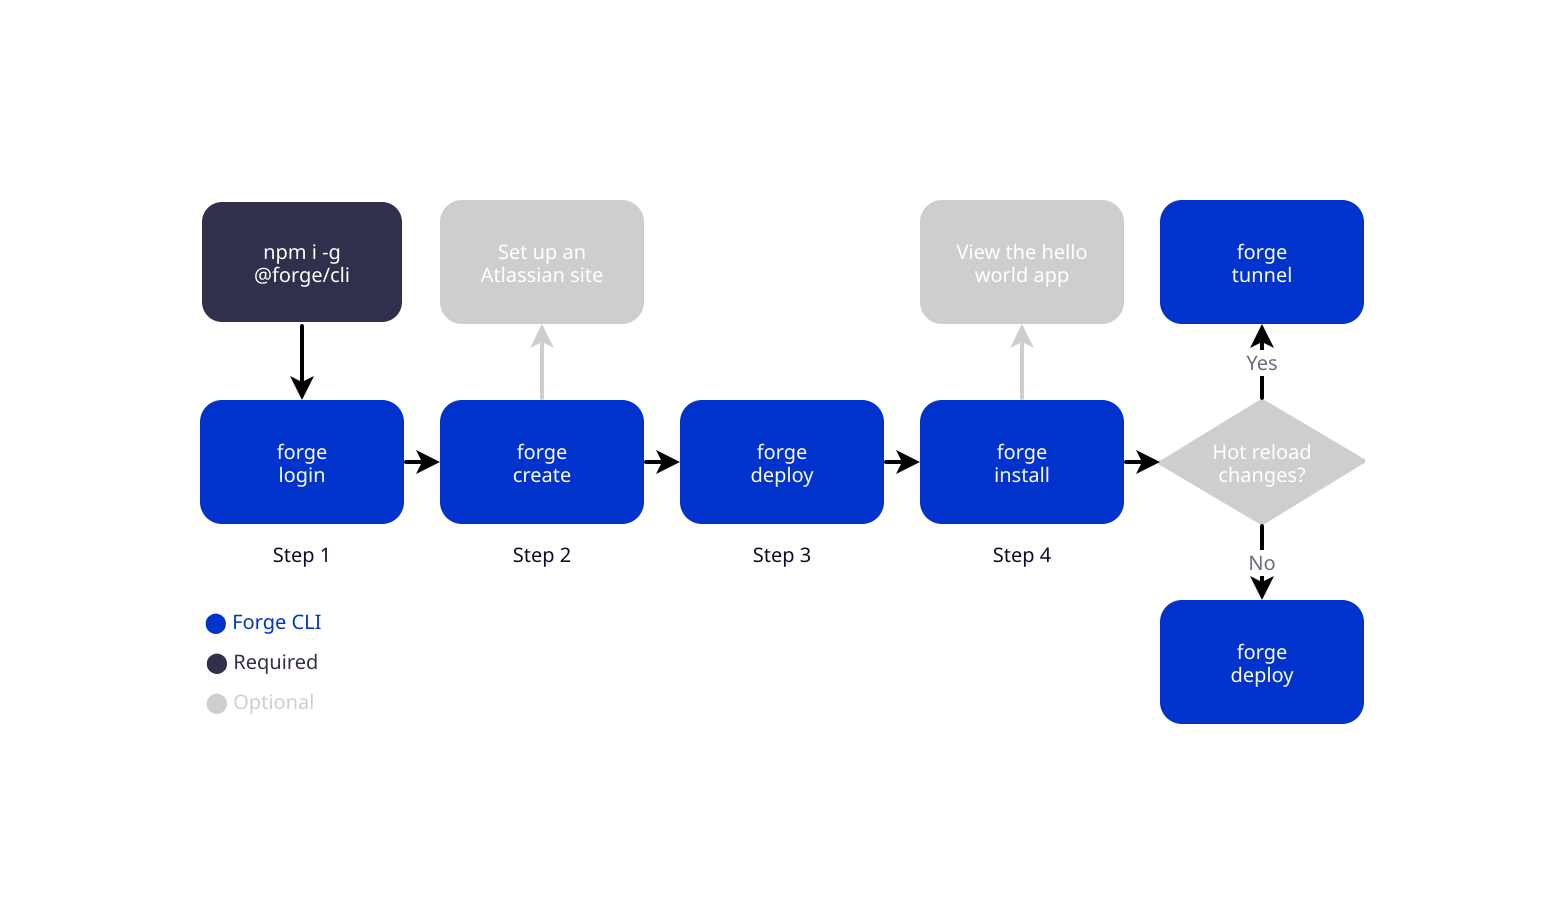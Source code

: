 grid-rows: 4
grid-columns: 5
horizontal-gap: 20
vertical-gap: 5

*.class: [text; blue]

0,0: {
  label: "npm i -g\n@forge/cli"
  style: {
    fill: "#30304c"
    stroke: transparent
    font-color: white
    font: mono
    font-size: 10
    bold: false
  }
}
0,1: {
  label: "Set up an\nAtlassian site"
  class: [text; gray]
}
0,2.class: empty
0,3: {
  label: "View the hello\nworld app"
  class: [text; gray]
}
0,4: forge\ntunnel

1*.class: note
1*.label: ""
1,0
1,1
1,2
1,3
1,4

2,0: forge\nlogin
2,1: forge\ncreate
2,2: forge\ndeploy
2,3: forge\ninstall
2,4: {
  shape: diamond
  label: "Hot reload\nchanges?"
  class: [text; gray]
}

3*.class: note
3,0: Step 1
3,1: Step 2
3,2: Step 3
3,3: Step 4
3,4: ""

4,0: "" {
  grid-rows: 3
  grid-columns: 1
  grid-gap: 0

  class: []

  style: {
    fill: transparent
    stroke: transparent
  }

  *.style: {
    fill: transparent
    stroke: transparent
    font-color: "#30304c"
    font-size: 10
    bold: false
  }
  *.label.near: center-left
  *.height: 20
  a: ⬤ Forge CLI {
    style.font-color: "#0033cc"
  }

  b: ⬤ Required {
    style.font-color: "#30304c"
  }
  c: ⬤ Optional {
    style.font-color: "#cecece"
  }
}
4,1.class: empty
4,2.class: empty
4,3.class: empty
4,4: forge\ndeploy

0,0 -> 2,0 -> 2,1 -> 2,2 -> 2,3 -> 2,4: {
  class: arrow
}
2,1 -> 0,1: {
  class: arrow
  style.stroke: "#cecece"
}
2,3 -> 0,3: {
  class: arrow
  style.stroke: "#cecece"
}
2,4 -> 0,4: Yes {
  class: arrow
  style.font-size: 10
}
2,4 -> 4,4: No {
  class: arrow
  style.font-size: 10
}

classes: {
  text.style: {
    stroke: transparent
    font-color: white
    font: mono
    font-size: 10
    bold: false
  }
  text: {
    width: 100
    height: 60
  }
  blue.style: {
    fill: "#0033cc"
    stroke: "#0033cc"
    border-radius: 10
  }
  gray.style: {
    fill: "#cecece"
    stroke: "#cecece"
    border-radius: 10
  }
  note: {
    height: 30
    label.near: top-center
    style: {
      font-size: 10
      bold: false
      fill: transparent
      stroke: transparent
    }
  }
  empty: {
    label: ""
    width: 50
    height: 50
    style: {
      fill: transparent
      stroke: transparent
    }
  }
  arrow: {
    target-arrowhead.shape: arrow
    style: {
      stroke: black
      stroke-width: 2
    }
  }
}
